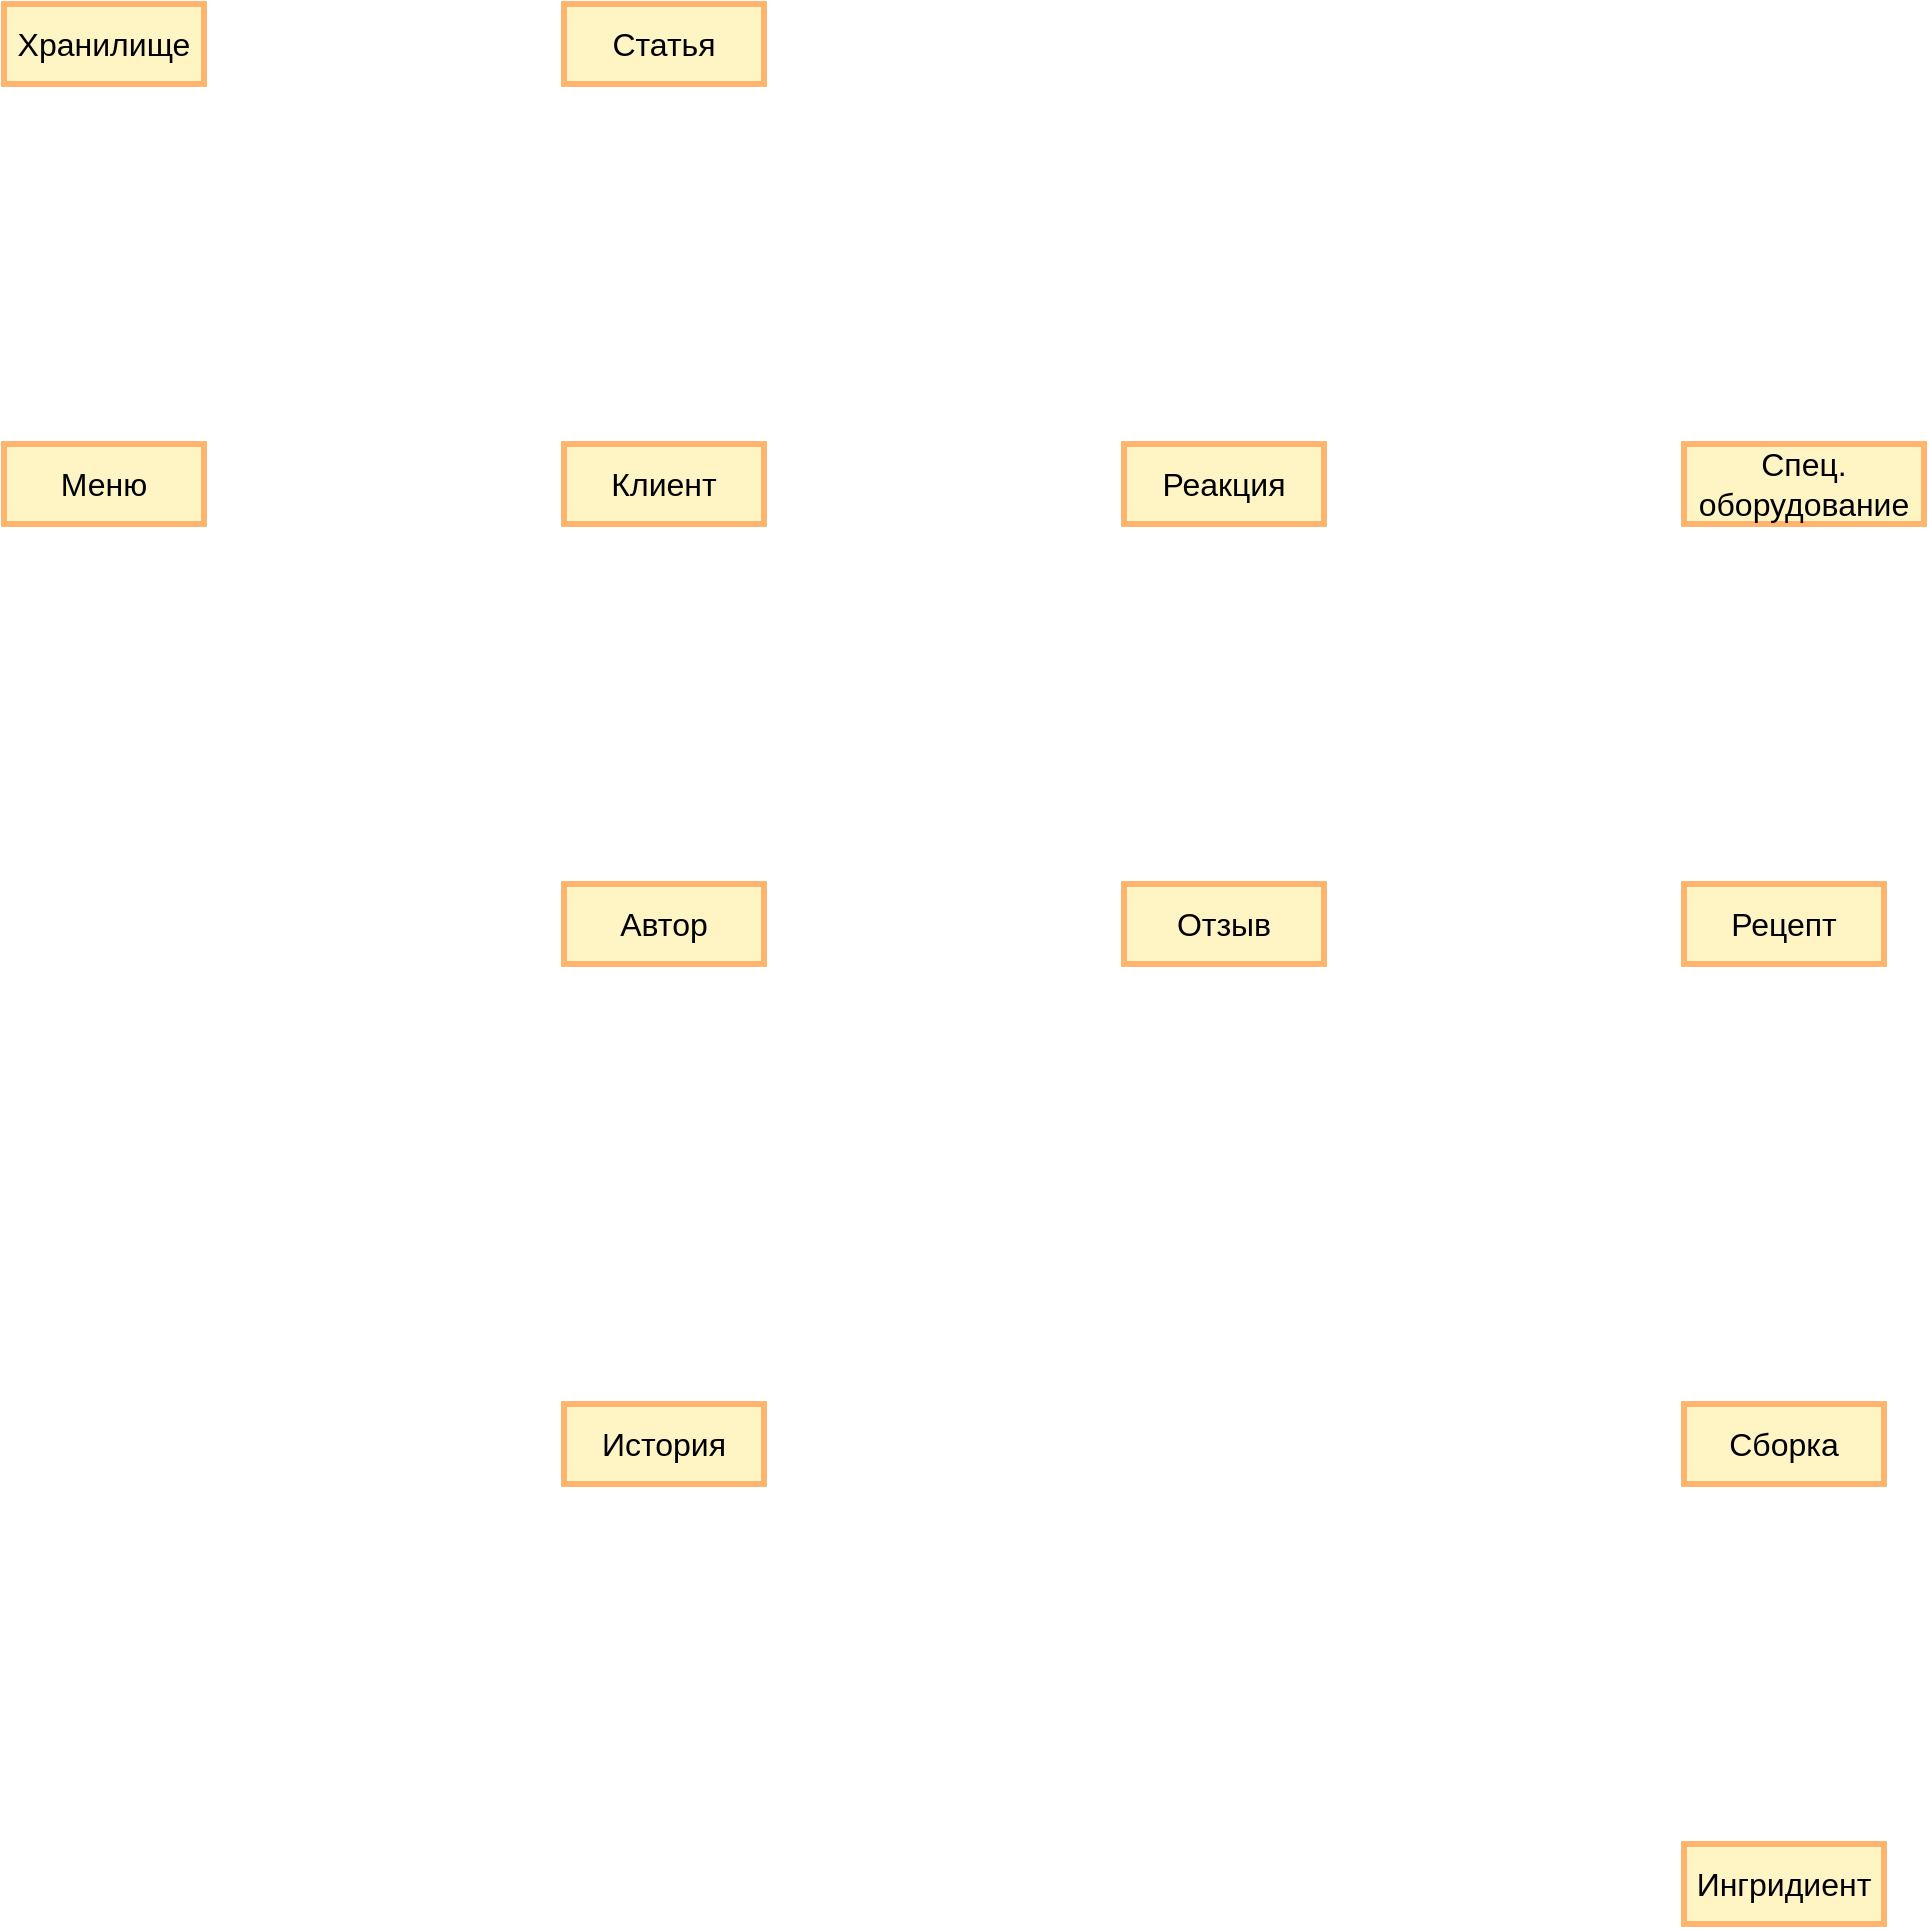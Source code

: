 <mxfile version="17.1.3" type="github"><diagram id="He_Lz_AJrPANFIVCAluD" name="Page-1"><mxGraphModel dx="2249" dy="1962" grid="1" gridSize="10" guides="1" tooltips="1" connect="1" arrows="1" fold="1" page="1" pageScale="1" pageWidth="827" pageHeight="1169" math="0" shadow="0"><root><mxCell id="0"/><mxCell id="1" parent="0"/><mxCell id="tYPr0bour4AzNUt1-3im-1" value="&lt;font style=&quot;font-size: 16px&quot;&gt;Клиент&lt;/font&gt;" style="rounded=0;whiteSpace=wrap;html=1;fillColor=#FFF4C3;strokeColor=#FFB570;strokeWidth=3;" vertex="1" parent="1"><mxGeometry x="120" y="200" width="100" height="40" as="geometry"/></mxCell><mxCell id="tYPr0bour4AzNUt1-3im-2" value="&lt;font style=&quot;font-size: 16px&quot;&gt;Реакция&lt;/font&gt;" style="rounded=0;whiteSpace=wrap;html=1;fillColor=#FFF4C3;strokeColor=#FFB570;strokeWidth=3;" vertex="1" parent="1"><mxGeometry x="400" y="200" width="100" height="40" as="geometry"/></mxCell><mxCell id="tYPr0bour4AzNUt1-3im-3" value="&lt;font style=&quot;font-size: 16px&quot;&gt;Автор&lt;/font&gt;" style="rounded=0;whiteSpace=wrap;html=1;fillColor=#FFF4C3;strokeColor=#FFB570;strokeWidth=3;" vertex="1" parent="1"><mxGeometry x="120" y="420" width="100" height="40" as="geometry"/></mxCell><mxCell id="tYPr0bour4AzNUt1-3im-4" value="&lt;font style=&quot;font-size: 16px&quot;&gt;Рецепт&lt;/font&gt;" style="rounded=0;whiteSpace=wrap;html=1;fillColor=#FFF4C3;strokeColor=#FFB570;strokeWidth=3;" vertex="1" parent="1"><mxGeometry x="680" y="420" width="100" height="40" as="geometry"/></mxCell><mxCell id="tYPr0bour4AzNUt1-3im-5" value="&lt;font style=&quot;font-size: 16px&quot;&gt;История&lt;/font&gt;" style="rounded=0;whiteSpace=wrap;html=1;fillColor=#FFF4C3;strokeColor=#FFB570;strokeWidth=3;" vertex="1" parent="1"><mxGeometry x="120" y="680" width="100" height="40" as="geometry"/></mxCell><mxCell id="tYPr0bour4AzNUt1-3im-343" value="&lt;font style=&quot;font-size: 16px&quot;&gt;Хранилище&lt;/font&gt;" style="rounded=0;whiteSpace=wrap;html=1;fillColor=#FFF4C3;strokeColor=#FFB570;strokeWidth=3;" vertex="1" parent="1"><mxGeometry x="-160" y="-20" width="100" height="40" as="geometry"/></mxCell><mxCell id="tYPr0bour4AzNUt1-3im-344" value="&lt;font style=&quot;font-size: 16px&quot;&gt;Меню&lt;/font&gt;" style="rounded=0;whiteSpace=wrap;html=1;fillColor=#FFF4C3;strokeColor=#FFB570;strokeWidth=3;" vertex="1" parent="1"><mxGeometry x="-160" y="200" width="100" height="40" as="geometry"/></mxCell><mxCell id="tYPr0bour4AzNUt1-3im-345" value="&lt;span style=&quot;font-size: 16px&quot;&gt;Статья&lt;/span&gt;" style="rounded=0;whiteSpace=wrap;html=1;fillColor=#FFF4C3;strokeColor=#FFB570;strokeWidth=3;" vertex="1" parent="1"><mxGeometry x="120" y="-20" width="100" height="40" as="geometry"/></mxCell><mxCell id="tYPr0bour4AzNUt1-3im-346" value="&lt;font style=&quot;font-size: 16px&quot;&gt;Сборка&lt;/font&gt;" style="rounded=0;whiteSpace=wrap;html=1;fillColor=#FFF4C3;strokeColor=#FFB570;strokeWidth=3;" vertex="1" parent="1"><mxGeometry x="680" y="680" width="100" height="40" as="geometry"/></mxCell><mxCell id="tYPr0bour4AzNUt1-3im-347" value="&lt;font style=&quot;font-size: 16px&quot;&gt;Отзыв&lt;/font&gt;" style="rounded=0;whiteSpace=wrap;html=1;fillColor=#FFF4C3;strokeColor=#FFB570;strokeWidth=3;" vertex="1" parent="1"><mxGeometry x="400" y="420" width="100" height="40" as="geometry"/></mxCell><mxCell id="tYPr0bour4AzNUt1-3im-348" value="&lt;font style=&quot;font-size: 16px&quot;&gt;Ингридиент&lt;/font&gt;" style="rounded=0;whiteSpace=wrap;html=1;fillColor=#FFF4C3;strokeColor=#FFB570;strokeWidth=3;" vertex="1" parent="1"><mxGeometry x="680" y="900" width="100" height="40" as="geometry"/></mxCell><mxCell id="tYPr0bour4AzNUt1-3im-349" value="&lt;font style=&quot;font-size: 16px&quot;&gt;Спец.&lt;br&gt;оборудование&lt;br&gt;&lt;/font&gt;" style="rounded=0;whiteSpace=wrap;html=1;fillColor=#FFF4C3;strokeColor=#FFB570;strokeWidth=3;" vertex="1" parent="1"><mxGeometry x="680" y="200" width="120" height="40" as="geometry"/></mxCell></root></mxGraphModel></diagram></mxfile>